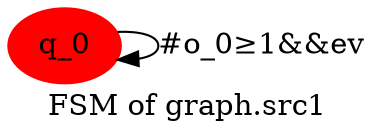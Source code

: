 digraph G {
graph [label="FSM of graph.src1"]
0[color="red" label="q_0" style="filled"];
0->0 [label="#o_0≥1&&ev"];
}
digraph G {
graph [label="FSM of graph.src2"]
0[color="red" label="q_0" style="filled"];
0->0 [label="#o_0≥1&&ev"];
}
digraph G {
graph [label="FSM of graph.src3"]
0[color="red" label="q_0" style="filled"];
0->0 [label="#o_0≥1&&ev"];
}
digraph G {
graph [label="FSM of graph.snk"]
0[color="red" label="q_0" style="filled"];
1[label="q_1"];
0->0 [label="#i_0≥1⋀#i_1≥1⋀#i_2≥1&&(iter>0)"];
0->1 [label="(iter==0)"];
}
